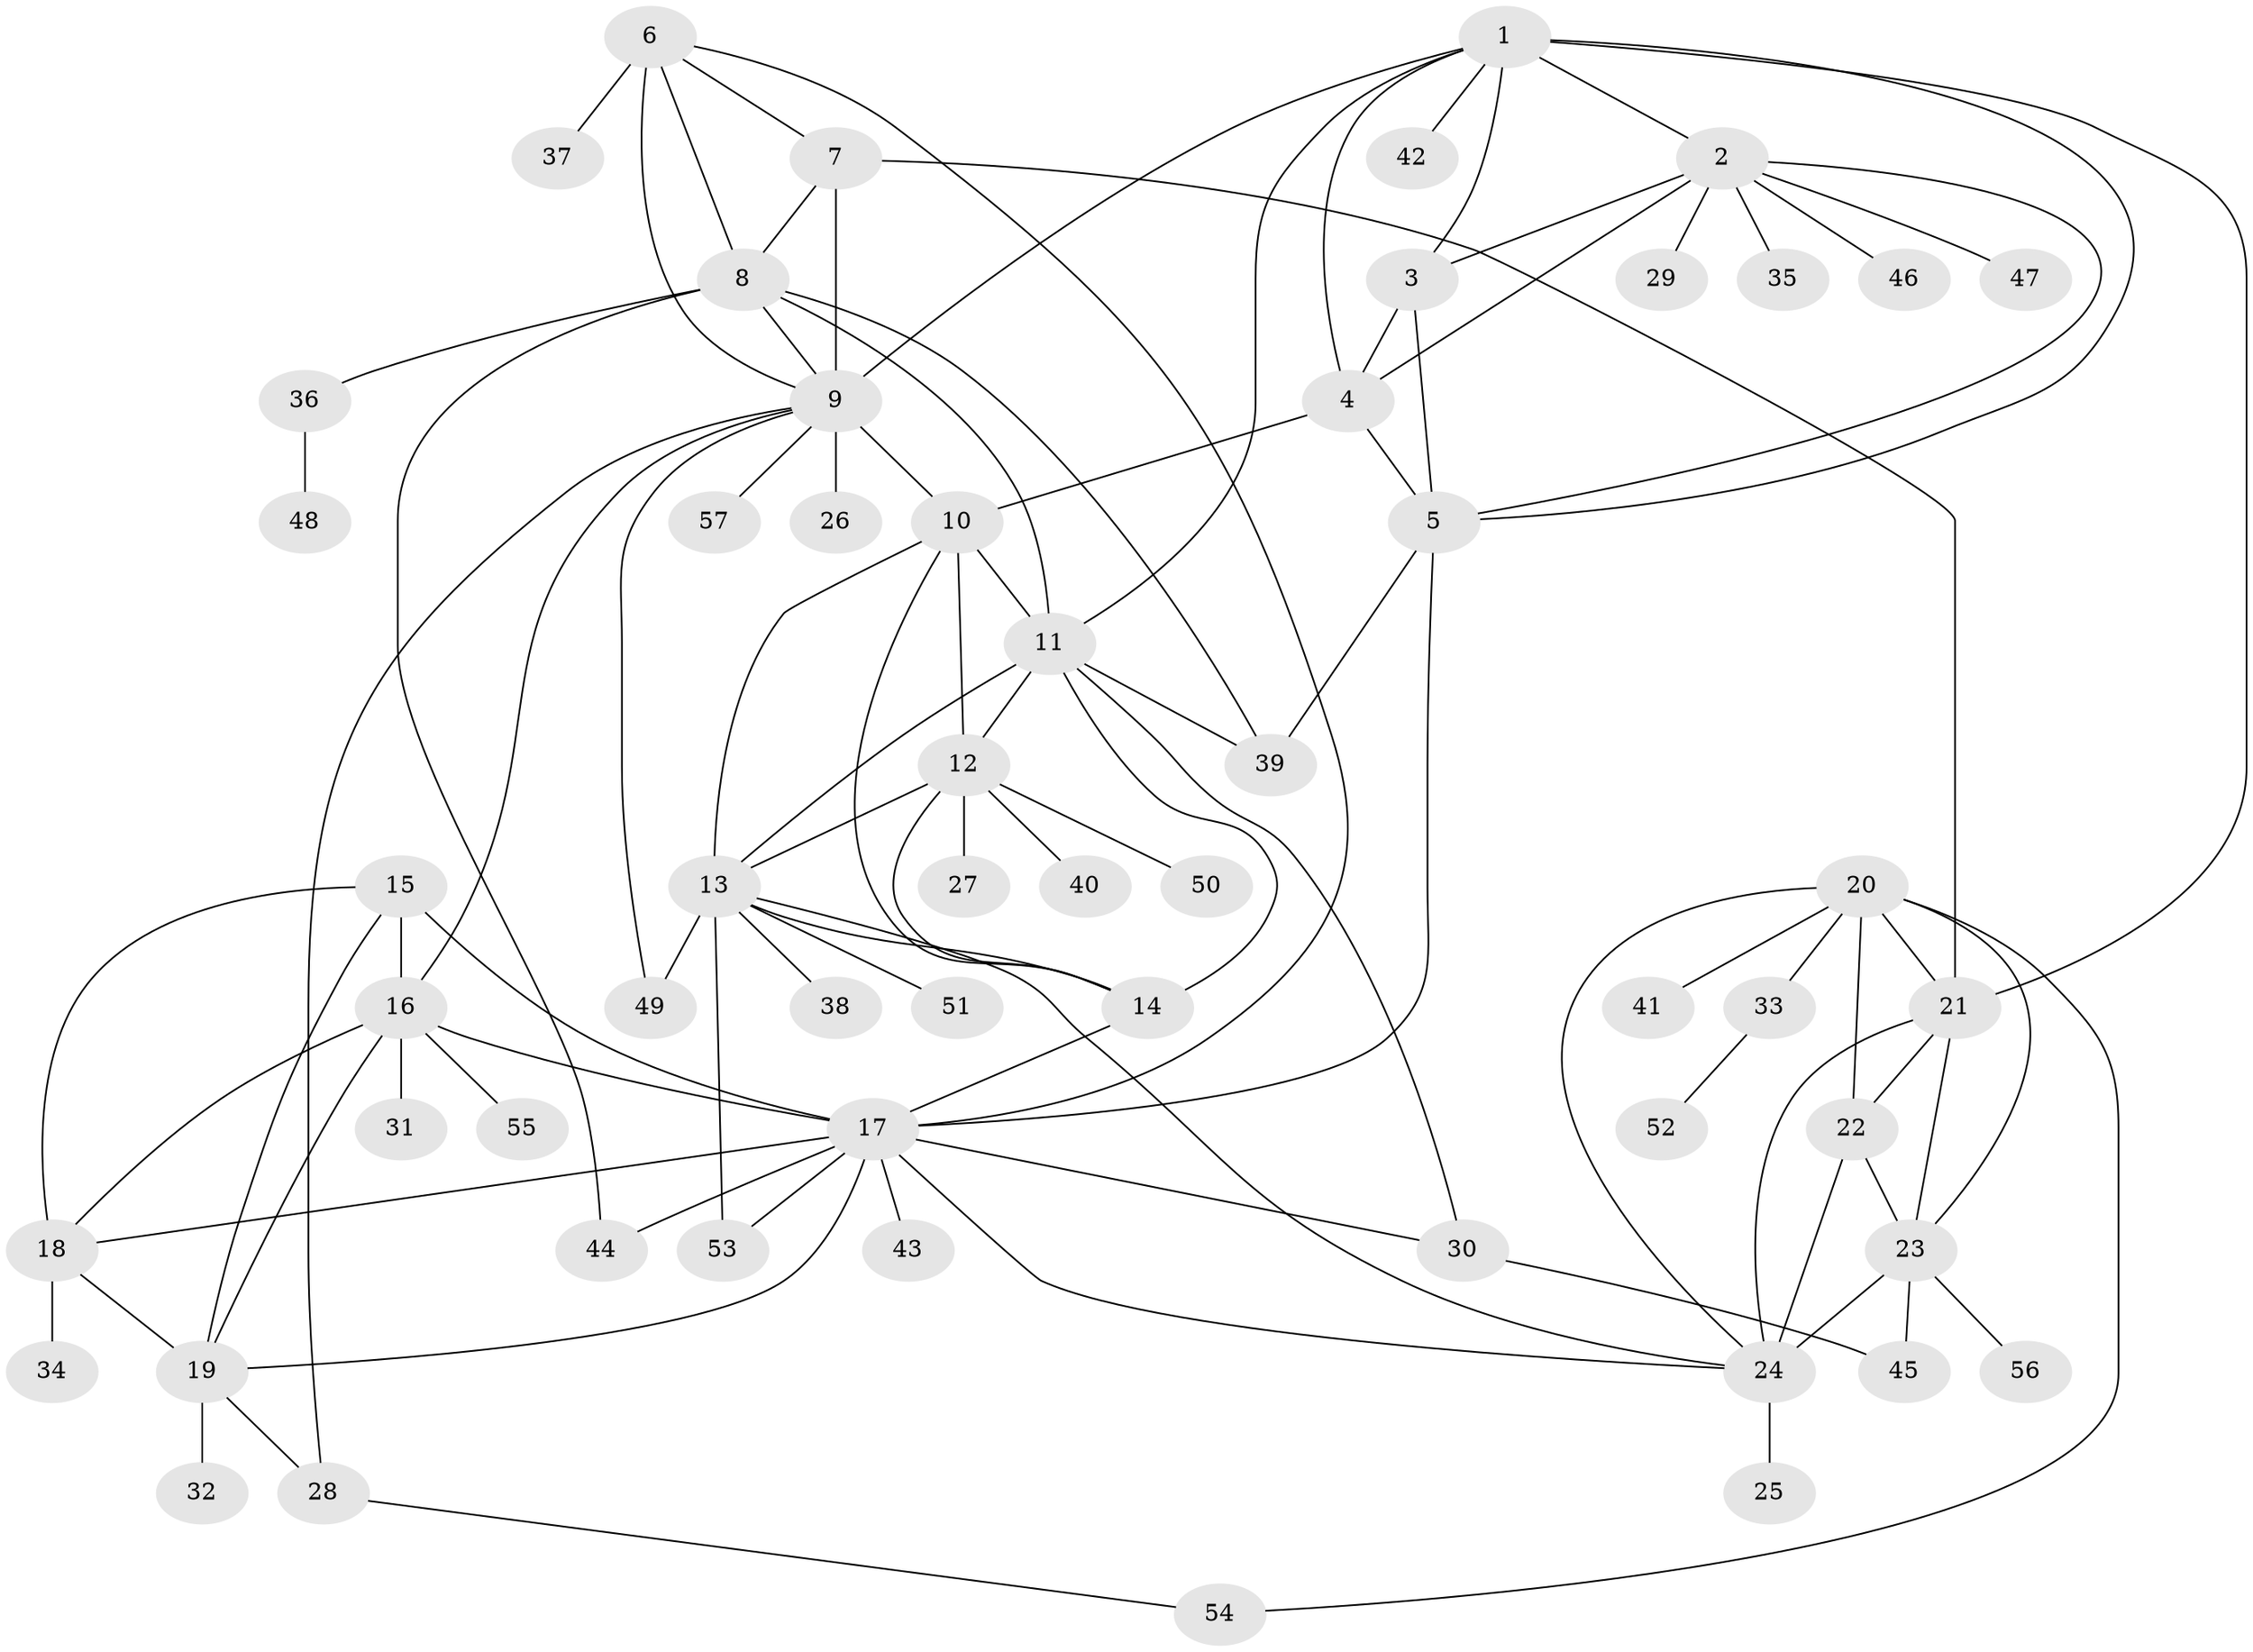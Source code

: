 // original degree distribution, {8: 0.03508771929824561, 9: 0.043859649122807015, 6: 0.03508771929824561, 7: 0.07017543859649122, 13: 0.017543859649122806, 5: 0.008771929824561403, 10: 0.008771929824561403, 2: 0.17543859649122806, 1: 0.543859649122807, 3: 0.05263157894736842, 4: 0.008771929824561403}
// Generated by graph-tools (version 1.1) at 2025/37/03/09/25 02:37:16]
// undirected, 57 vertices, 101 edges
graph export_dot {
graph [start="1"]
  node [color=gray90,style=filled];
  1;
  2;
  3;
  4;
  5;
  6;
  7;
  8;
  9;
  10;
  11;
  12;
  13;
  14;
  15;
  16;
  17;
  18;
  19;
  20;
  21;
  22;
  23;
  24;
  25;
  26;
  27;
  28;
  29;
  30;
  31;
  32;
  33;
  34;
  35;
  36;
  37;
  38;
  39;
  40;
  41;
  42;
  43;
  44;
  45;
  46;
  47;
  48;
  49;
  50;
  51;
  52;
  53;
  54;
  55;
  56;
  57;
  1 -- 2 [weight=1.0];
  1 -- 3 [weight=2.0];
  1 -- 4 [weight=1.0];
  1 -- 5 [weight=1.0];
  1 -- 9 [weight=1.0];
  1 -- 11 [weight=1.0];
  1 -- 21 [weight=1.0];
  1 -- 42 [weight=1.0];
  2 -- 3 [weight=1.0];
  2 -- 4 [weight=1.0];
  2 -- 5 [weight=1.0];
  2 -- 29 [weight=1.0];
  2 -- 35 [weight=1.0];
  2 -- 46 [weight=1.0];
  2 -- 47 [weight=1.0];
  3 -- 4 [weight=1.0];
  3 -- 5 [weight=1.0];
  4 -- 5 [weight=1.0];
  4 -- 10 [weight=1.0];
  5 -- 17 [weight=1.0];
  5 -- 39 [weight=1.0];
  6 -- 7 [weight=1.0];
  6 -- 8 [weight=1.0];
  6 -- 9 [weight=2.0];
  6 -- 17 [weight=1.0];
  6 -- 37 [weight=3.0];
  7 -- 8 [weight=1.0];
  7 -- 9 [weight=9.0];
  7 -- 21 [weight=1.0];
  8 -- 9 [weight=2.0];
  8 -- 11 [weight=1.0];
  8 -- 36 [weight=1.0];
  8 -- 39 [weight=1.0];
  8 -- 44 [weight=1.0];
  9 -- 10 [weight=1.0];
  9 -- 16 [weight=1.0];
  9 -- 26 [weight=1.0];
  9 -- 28 [weight=1.0];
  9 -- 49 [weight=1.0];
  9 -- 57 [weight=1.0];
  10 -- 11 [weight=1.0];
  10 -- 12 [weight=1.0];
  10 -- 13 [weight=1.0];
  10 -- 14 [weight=1.0];
  11 -- 12 [weight=1.0];
  11 -- 13 [weight=1.0];
  11 -- 14 [weight=1.0];
  11 -- 30 [weight=1.0];
  11 -- 39 [weight=1.0];
  12 -- 13 [weight=1.0];
  12 -- 14 [weight=1.0];
  12 -- 27 [weight=1.0];
  12 -- 40 [weight=1.0];
  12 -- 50 [weight=1.0];
  13 -- 14 [weight=1.0];
  13 -- 24 [weight=1.0];
  13 -- 38 [weight=1.0];
  13 -- 49 [weight=1.0];
  13 -- 51 [weight=1.0];
  13 -- 53 [weight=1.0];
  14 -- 17 [weight=1.0];
  15 -- 16 [weight=1.0];
  15 -- 17 [weight=1.0];
  15 -- 18 [weight=1.0];
  15 -- 19 [weight=1.0];
  16 -- 17 [weight=1.0];
  16 -- 18 [weight=1.0];
  16 -- 19 [weight=1.0];
  16 -- 31 [weight=1.0];
  16 -- 55 [weight=2.0];
  17 -- 18 [weight=1.0];
  17 -- 19 [weight=1.0];
  17 -- 24 [weight=1.0];
  17 -- 30 [weight=1.0];
  17 -- 43 [weight=1.0];
  17 -- 44 [weight=1.0];
  17 -- 53 [weight=1.0];
  18 -- 19 [weight=1.0];
  18 -- 34 [weight=1.0];
  19 -- 28 [weight=1.0];
  19 -- 32 [weight=2.0];
  20 -- 21 [weight=1.0];
  20 -- 22 [weight=1.0];
  20 -- 23 [weight=1.0];
  20 -- 24 [weight=1.0];
  20 -- 33 [weight=1.0];
  20 -- 41 [weight=1.0];
  20 -- 54 [weight=1.0];
  21 -- 22 [weight=1.0];
  21 -- 23 [weight=1.0];
  21 -- 24 [weight=1.0];
  22 -- 23 [weight=1.0];
  22 -- 24 [weight=3.0];
  23 -- 24 [weight=1.0];
  23 -- 45 [weight=4.0];
  23 -- 56 [weight=1.0];
  24 -- 25 [weight=1.0];
  28 -- 54 [weight=1.0];
  30 -- 45 [weight=1.0];
  33 -- 52 [weight=1.0];
  36 -- 48 [weight=1.0];
}
